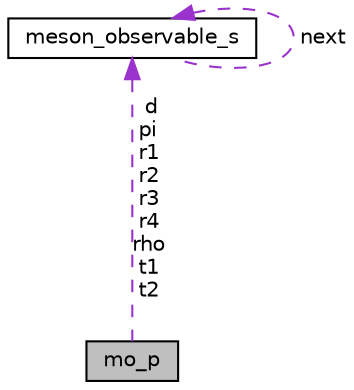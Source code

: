 digraph "mo_p"
{
 // LATEX_PDF_SIZE
  edge [fontname="Helvetica",fontsize="10",labelfontname="Helvetica",labelfontsize="10"];
  node [fontname="Helvetica",fontsize="10",shape=record];
  Node1 [label="mo_p",height=0.2,width=0.4,color="black", fillcolor="grey75", style="filled", fontcolor="black",tooltip="Bundle of meson_observables with momentum p."];
  Node2 -> Node1 [dir="back",color="darkorchid3",fontsize="10",style="dashed",label=" d\npi\nr1\nr2\nr3\nr4\nrho\nt1\nt2" ];
  Node2 [label="meson_observable_s",height=0.2,width=0.4,color="black", fillcolor="white", style="filled",URL="$d6/d0c/structmeson__observable__s.html",tooltip=" "];
  Node2 -> Node2 [dir="back",color="darkorchid3",fontsize="10",style="dashed",label=" next" ];
}

